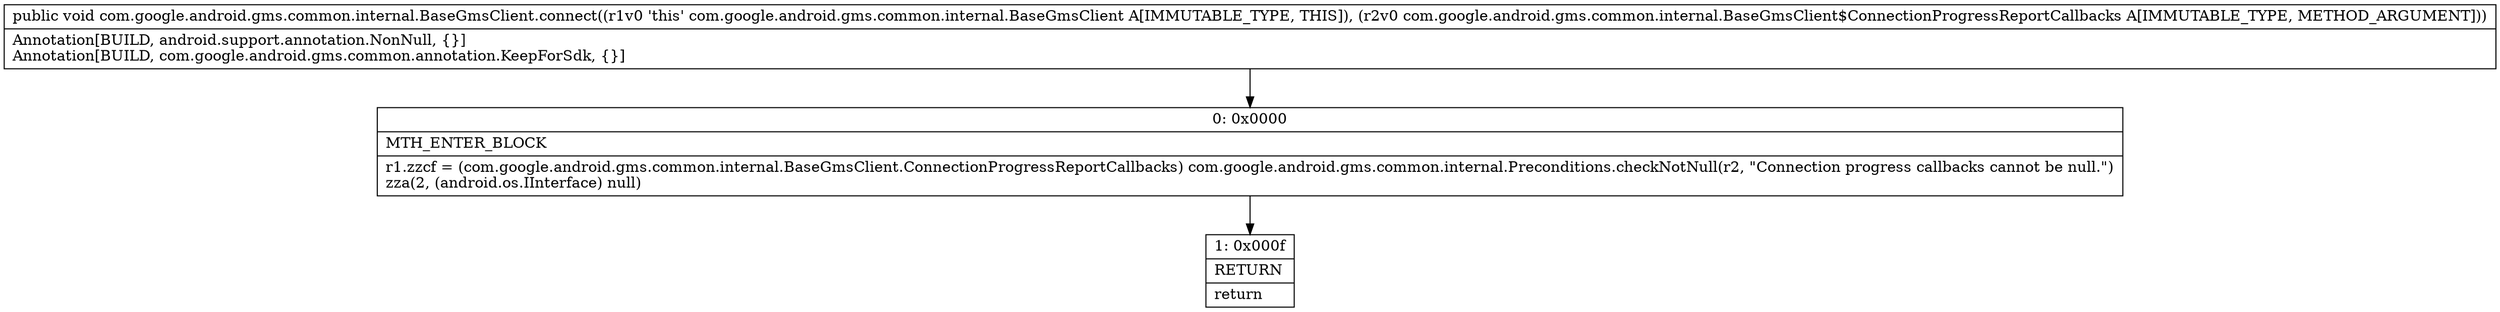 digraph "CFG forcom.google.android.gms.common.internal.BaseGmsClient.connect(Lcom\/google\/android\/gms\/common\/internal\/BaseGmsClient$ConnectionProgressReportCallbacks;)V" {
Node_0 [shape=record,label="{0\:\ 0x0000|MTH_ENTER_BLOCK\l|r1.zzcf = (com.google.android.gms.common.internal.BaseGmsClient.ConnectionProgressReportCallbacks) com.google.android.gms.common.internal.Preconditions.checkNotNull(r2, \"Connection progress callbacks cannot be null.\")\lzza(2, (android.os.IInterface) null)\l}"];
Node_1 [shape=record,label="{1\:\ 0x000f|RETURN\l|return\l}"];
MethodNode[shape=record,label="{public void com.google.android.gms.common.internal.BaseGmsClient.connect((r1v0 'this' com.google.android.gms.common.internal.BaseGmsClient A[IMMUTABLE_TYPE, THIS]), (r2v0 com.google.android.gms.common.internal.BaseGmsClient$ConnectionProgressReportCallbacks A[IMMUTABLE_TYPE, METHOD_ARGUMENT]))  | Annotation[BUILD, android.support.annotation.NonNull, \{\}]\lAnnotation[BUILD, com.google.android.gms.common.annotation.KeepForSdk, \{\}]\l}"];
MethodNode -> Node_0;
Node_0 -> Node_1;
}

